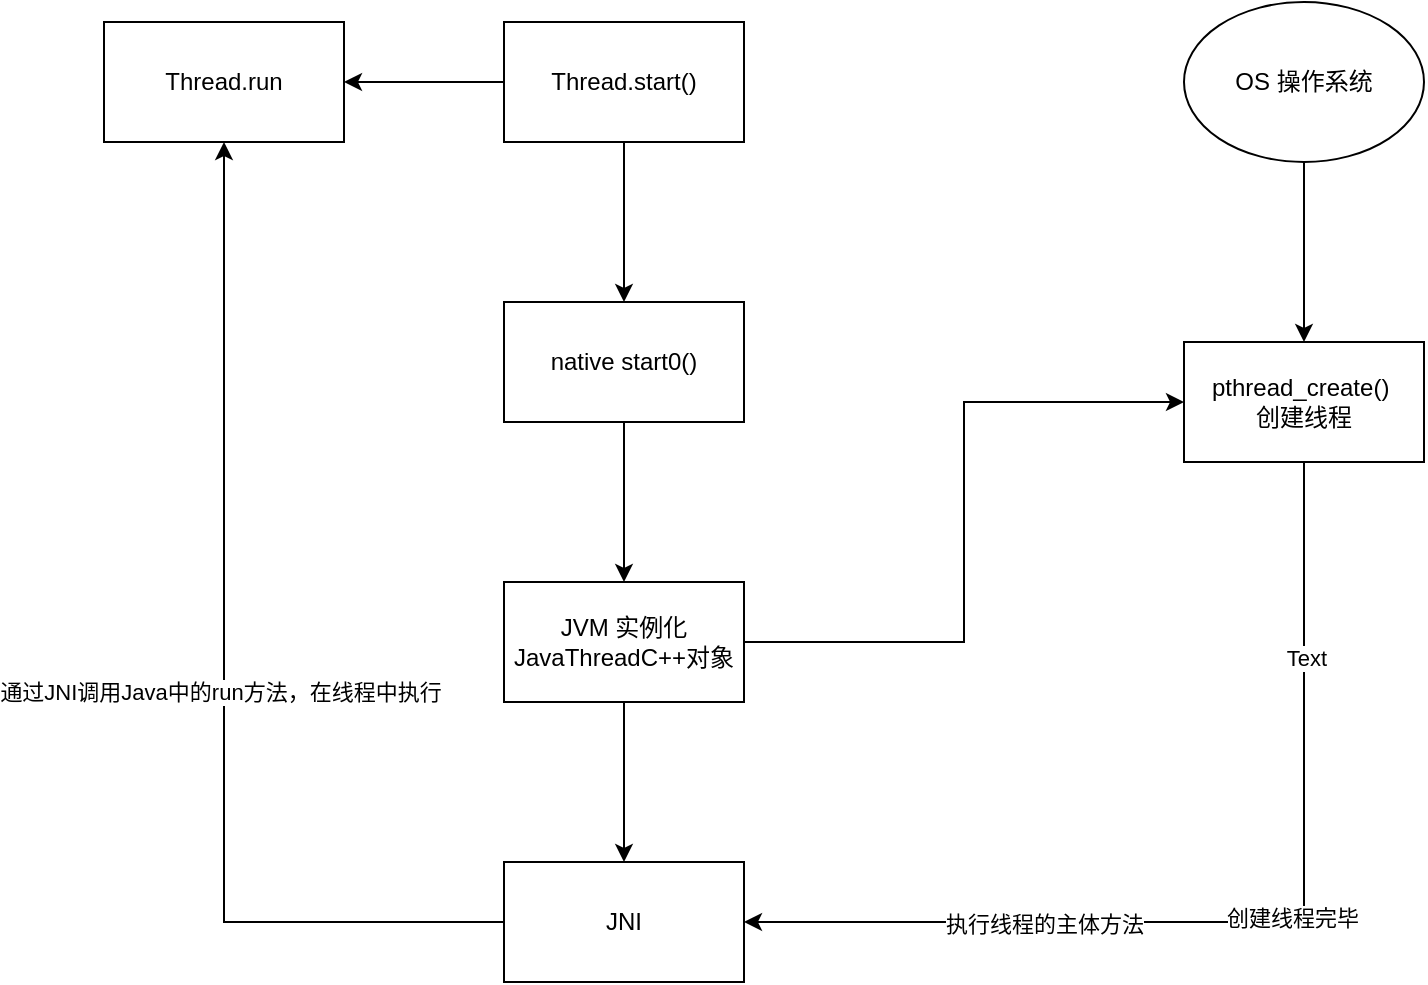<mxfile version="13.11.0" type="github">
  <diagram id="hUbbBRrvxg3woigQvrr6" name="第 1 页">
    <mxGraphModel dx="1773" dy="614" grid="1" gridSize="10" guides="1" tooltips="1" connect="1" arrows="1" fold="1" page="1" pageScale="1" pageWidth="827" pageHeight="1169" math="0" shadow="0">
      <root>
        <mxCell id="0" />
        <mxCell id="1" parent="0" />
        <mxCell id="DXYHb4oSjjC-J1Q0Xx3f-4" value="" style="edgeStyle=orthogonalEdgeStyle;rounded=0;orthogonalLoop=1;jettySize=auto;html=1;" edge="1" parent="1" source="DXYHb4oSjjC-J1Q0Xx3f-1" target="DXYHb4oSjjC-J1Q0Xx3f-3">
          <mxGeometry relative="1" as="geometry" />
        </mxCell>
        <mxCell id="DXYHb4oSjjC-J1Q0Xx3f-16" value="" style="edgeStyle=orthogonalEdgeStyle;rounded=0;orthogonalLoop=1;jettySize=auto;html=1;" edge="1" parent="1" source="DXYHb4oSjjC-J1Q0Xx3f-1" target="DXYHb4oSjjC-J1Q0Xx3f-15">
          <mxGeometry relative="1" as="geometry" />
        </mxCell>
        <mxCell id="DXYHb4oSjjC-J1Q0Xx3f-1" value="Thread.start()" style="rounded=0;whiteSpace=wrap;html=1;" vertex="1" parent="1">
          <mxGeometry x="130" y="80" width="120" height="60" as="geometry" />
        </mxCell>
        <mxCell id="DXYHb4oSjjC-J1Q0Xx3f-8" value="" style="edgeStyle=orthogonalEdgeStyle;rounded=0;orthogonalLoop=1;jettySize=auto;html=1;" edge="1" parent="1" source="DXYHb4oSjjC-J1Q0Xx3f-2" target="DXYHb4oSjjC-J1Q0Xx3f-7">
          <mxGeometry relative="1" as="geometry" />
        </mxCell>
        <mxCell id="DXYHb4oSjjC-J1Q0Xx3f-2" value="OS 操作系统" style="ellipse;whiteSpace=wrap;html=1;" vertex="1" parent="1">
          <mxGeometry x="470" y="70" width="120" height="80" as="geometry" />
        </mxCell>
        <mxCell id="DXYHb4oSjjC-J1Q0Xx3f-6" value="" style="edgeStyle=orthogonalEdgeStyle;rounded=0;orthogonalLoop=1;jettySize=auto;html=1;" edge="1" parent="1" source="DXYHb4oSjjC-J1Q0Xx3f-3" target="DXYHb4oSjjC-J1Q0Xx3f-5">
          <mxGeometry relative="1" as="geometry" />
        </mxCell>
        <mxCell id="DXYHb4oSjjC-J1Q0Xx3f-3" value="native start0()" style="whiteSpace=wrap;html=1;rounded=0;" vertex="1" parent="1">
          <mxGeometry x="130" y="220" width="120" height="60" as="geometry" />
        </mxCell>
        <mxCell id="DXYHb4oSjjC-J1Q0Xx3f-9" style="edgeStyle=orthogonalEdgeStyle;rounded=0;orthogonalLoop=1;jettySize=auto;html=1;exitX=1;exitY=0.5;exitDx=0;exitDy=0;entryX=0;entryY=0.5;entryDx=0;entryDy=0;" edge="1" parent="1" source="DXYHb4oSjjC-J1Q0Xx3f-5" target="DXYHb4oSjjC-J1Q0Xx3f-7">
          <mxGeometry relative="1" as="geometry" />
        </mxCell>
        <mxCell id="DXYHb4oSjjC-J1Q0Xx3f-14" value="" style="edgeStyle=orthogonalEdgeStyle;rounded=0;orthogonalLoop=1;jettySize=auto;html=1;" edge="1" parent="1" source="DXYHb4oSjjC-J1Q0Xx3f-5" target="DXYHb4oSjjC-J1Q0Xx3f-13">
          <mxGeometry relative="1" as="geometry" />
        </mxCell>
        <mxCell id="DXYHb4oSjjC-J1Q0Xx3f-5" value="JVM 实例化JavaThreadC++对象" style="whiteSpace=wrap;html=1;rounded=0;" vertex="1" parent="1">
          <mxGeometry x="130" y="360" width="120" height="60" as="geometry" />
        </mxCell>
        <mxCell id="DXYHb4oSjjC-J1Q0Xx3f-11" value="" style="edgeStyle=orthogonalEdgeStyle;rounded=0;orthogonalLoop=1;jettySize=auto;html=1;entryX=1;entryY=0.5;entryDx=0;entryDy=0;exitX=0.5;exitY=1;exitDx=0;exitDy=0;" edge="1" parent="1" source="DXYHb4oSjjC-J1Q0Xx3f-7" target="DXYHb4oSjjC-J1Q0Xx3f-13">
          <mxGeometry relative="1" as="geometry">
            <mxPoint x="530" y="380" as="targetPoint" />
            <Array as="points">
              <mxPoint x="530" y="530" />
            </Array>
          </mxGeometry>
        </mxCell>
        <mxCell id="DXYHb4oSjjC-J1Q0Xx3f-12" value="创建线程完毕" style="edgeLabel;html=1;align=center;verticalAlign=middle;resizable=0;points=[];" vertex="1" connectable="0" parent="DXYHb4oSjjC-J1Q0Xx3f-11">
          <mxGeometry x="-0.075" y="-2" relative="1" as="geometry">
            <mxPoint as="offset" />
          </mxGeometry>
        </mxCell>
        <mxCell id="DXYHb4oSjjC-J1Q0Xx3f-18" value="Text" style="edgeLabel;html=1;align=center;verticalAlign=middle;resizable=0;points=[];" vertex="1" connectable="0" parent="DXYHb4oSjjC-J1Q0Xx3f-11">
          <mxGeometry x="-0.616" y="1" relative="1" as="geometry">
            <mxPoint as="offset" />
          </mxGeometry>
        </mxCell>
        <mxCell id="DXYHb4oSjjC-J1Q0Xx3f-19" value="执行线程的主体方法" style="edgeLabel;html=1;align=center;verticalAlign=middle;resizable=0;points=[];" vertex="1" connectable="0" parent="DXYHb4oSjjC-J1Q0Xx3f-11">
          <mxGeometry x="0.412" y="1" relative="1" as="geometry">
            <mxPoint as="offset" />
          </mxGeometry>
        </mxCell>
        <mxCell id="DXYHb4oSjjC-J1Q0Xx3f-7" value="pthread_create()&amp;nbsp;&lt;br&gt;创建线程" style="whiteSpace=wrap;html=1;" vertex="1" parent="1">
          <mxGeometry x="470" y="240" width="120" height="60" as="geometry" />
        </mxCell>
        <mxCell id="DXYHb4oSjjC-J1Q0Xx3f-17" style="edgeStyle=orthogonalEdgeStyle;rounded=0;orthogonalLoop=1;jettySize=auto;html=1;exitX=0;exitY=0.5;exitDx=0;exitDy=0;entryX=0.5;entryY=1;entryDx=0;entryDy=0;" edge="1" parent="1" source="DXYHb4oSjjC-J1Q0Xx3f-13" target="DXYHb4oSjjC-J1Q0Xx3f-15">
          <mxGeometry relative="1" as="geometry" />
        </mxCell>
        <mxCell id="DXYHb4oSjjC-J1Q0Xx3f-20" value="通过JNI调用Java中的run方法，在线程中执行" style="edgeLabel;html=1;align=center;verticalAlign=middle;resizable=0;points=[];" vertex="1" connectable="0" parent="DXYHb4oSjjC-J1Q0Xx3f-17">
          <mxGeometry x="-0.038" y="2" relative="1" as="geometry">
            <mxPoint as="offset" />
          </mxGeometry>
        </mxCell>
        <mxCell id="DXYHb4oSjjC-J1Q0Xx3f-13" value="JNI" style="whiteSpace=wrap;html=1;rounded=0;" vertex="1" parent="1">
          <mxGeometry x="130" y="500" width="120" height="60" as="geometry" />
        </mxCell>
        <mxCell id="DXYHb4oSjjC-J1Q0Xx3f-15" value="Thread.run" style="whiteSpace=wrap;html=1;rounded=0;" vertex="1" parent="1">
          <mxGeometry x="-70" y="80" width="120" height="60" as="geometry" />
        </mxCell>
      </root>
    </mxGraphModel>
  </diagram>
</mxfile>
